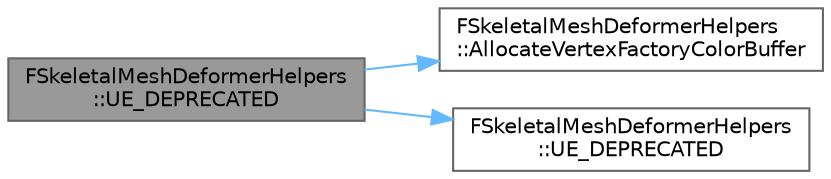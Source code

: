 digraph "FSkeletalMeshDeformerHelpers::UE_DEPRECATED"
{
 // INTERACTIVE_SVG=YES
 // LATEX_PDF_SIZE
  bgcolor="transparent";
  edge [fontname=Helvetica,fontsize=10,labelfontname=Helvetica,labelfontsize=10];
  node [fontname=Helvetica,fontsize=10,shape=box,height=0.2,width=0.4];
  rankdir="LR";
  Node1 [id="Node000001",label="FSkeletalMeshDeformerHelpers\l::UE_DEPRECATED",height=0.2,width=0.4,color="gray40", fillcolor="grey60", style="filled", fontcolor="black",tooltip=" "];
  Node1 -> Node2 [id="edge1_Node000001_Node000002",color="steelblue1",style="solid",tooltip=" "];
  Node2 [id="Node000002",label="FSkeletalMeshDeformerHelpers\l::AllocateVertexFactoryColorBuffer",height=0.2,width=0.4,color="grey40", fillcolor="white", style="filled",URL="$d1/d98/classFSkeletalMeshDeformerHelpers.html#ad401c29bb82cc4bc88be174999d31051",tooltip="Allocate and bind a new color buffer and return it for writing."];
  Node1 -> Node3 [id="edge2_Node000001_Node000003",color="steelblue1",style="solid",tooltip=" "];
  Node3 [id="Node000003",label="FSkeletalMeshDeformerHelpers\l::UE_DEPRECATED",height=0.2,width=0.4,color="grey40", fillcolor="white", style="filled",URL="$d1/d98/classFSkeletalMeshDeformerHelpers.html#a1d88ca9355e2ebd6049170735c06f92a",tooltip=" "];
}
